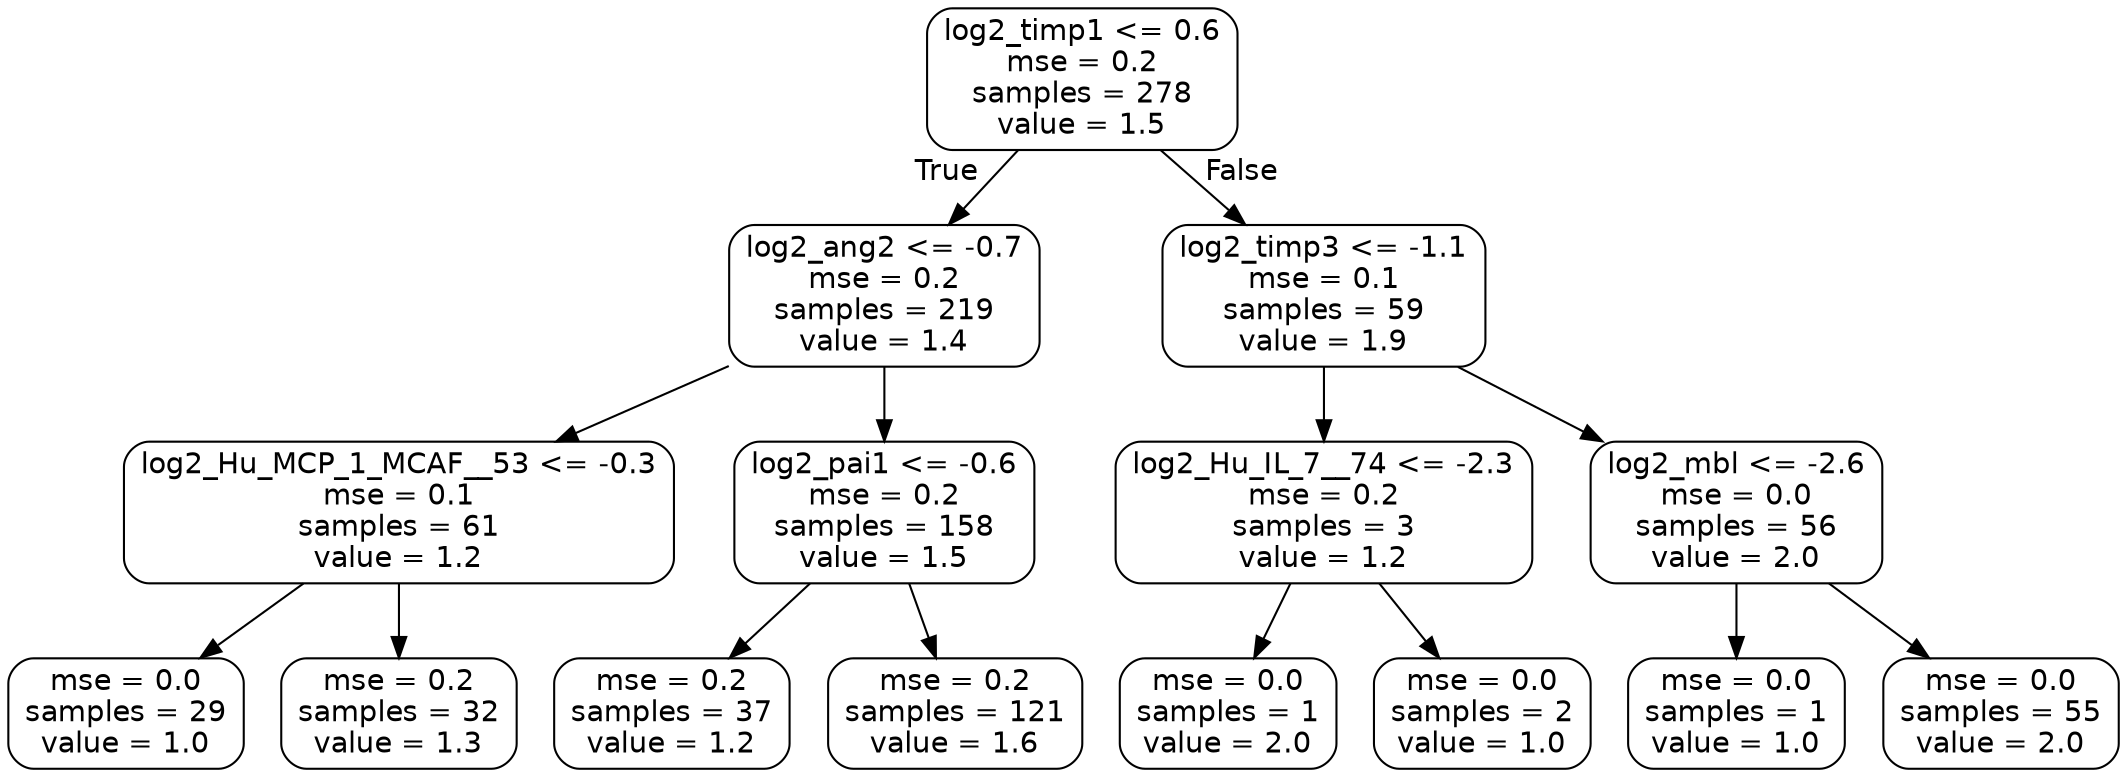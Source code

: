 digraph Tree {
node [shape=box, style="rounded", color="black", fontname=helvetica] ;
edge [fontname=helvetica] ;
0 [label="log2_timp1 <= 0.6\nmse = 0.2\nsamples = 278\nvalue = 1.5"] ;
1 [label="log2_ang2 <= -0.7\nmse = 0.2\nsamples = 219\nvalue = 1.4"] ;
0 -> 1 [labeldistance=2.5, labelangle=45, headlabel="True"] ;
2 [label="log2_Hu_MCP_1_MCAF__53 <= -0.3\nmse = 0.1\nsamples = 61\nvalue = 1.2"] ;
1 -> 2 ;
3 [label="mse = 0.0\nsamples = 29\nvalue = 1.0"] ;
2 -> 3 ;
4 [label="mse = 0.2\nsamples = 32\nvalue = 1.3"] ;
2 -> 4 ;
5 [label="log2_pai1 <= -0.6\nmse = 0.2\nsamples = 158\nvalue = 1.5"] ;
1 -> 5 ;
6 [label="mse = 0.2\nsamples = 37\nvalue = 1.2"] ;
5 -> 6 ;
7 [label="mse = 0.2\nsamples = 121\nvalue = 1.6"] ;
5 -> 7 ;
8 [label="log2_timp3 <= -1.1\nmse = 0.1\nsamples = 59\nvalue = 1.9"] ;
0 -> 8 [labeldistance=2.5, labelangle=-45, headlabel="False"] ;
9 [label="log2_Hu_IL_7__74 <= -2.3\nmse = 0.2\nsamples = 3\nvalue = 1.2"] ;
8 -> 9 ;
10 [label="mse = 0.0\nsamples = 1\nvalue = 2.0"] ;
9 -> 10 ;
11 [label="mse = 0.0\nsamples = 2\nvalue = 1.0"] ;
9 -> 11 ;
12 [label="log2_mbl <= -2.6\nmse = 0.0\nsamples = 56\nvalue = 2.0"] ;
8 -> 12 ;
13 [label="mse = 0.0\nsamples = 1\nvalue = 1.0"] ;
12 -> 13 ;
14 [label="mse = 0.0\nsamples = 55\nvalue = 2.0"] ;
12 -> 14 ;
}
